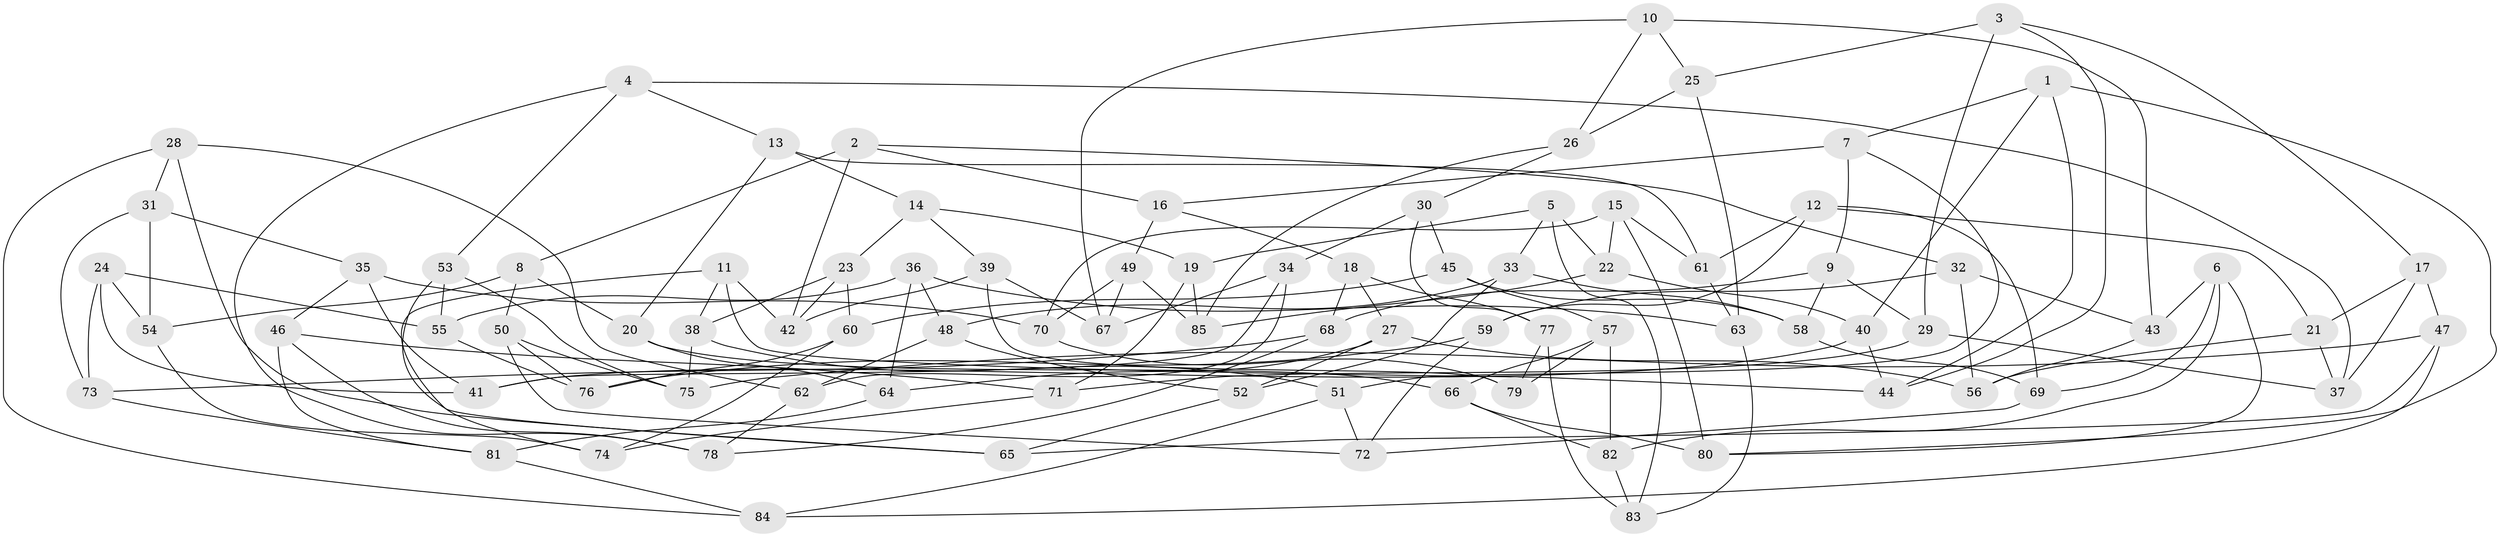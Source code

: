 // coarse degree distribution, {6: 0.5283018867924528, 5: 0.07547169811320754, 4: 0.3584905660377358, 3: 0.03773584905660377}
// Generated by graph-tools (version 1.1) at 2025/24/03/03/25 07:24:29]
// undirected, 85 vertices, 170 edges
graph export_dot {
graph [start="1"]
  node [color=gray90,style=filled];
  1;
  2;
  3;
  4;
  5;
  6;
  7;
  8;
  9;
  10;
  11;
  12;
  13;
  14;
  15;
  16;
  17;
  18;
  19;
  20;
  21;
  22;
  23;
  24;
  25;
  26;
  27;
  28;
  29;
  30;
  31;
  32;
  33;
  34;
  35;
  36;
  37;
  38;
  39;
  40;
  41;
  42;
  43;
  44;
  45;
  46;
  47;
  48;
  49;
  50;
  51;
  52;
  53;
  54;
  55;
  56;
  57;
  58;
  59;
  60;
  61;
  62;
  63;
  64;
  65;
  66;
  67;
  68;
  69;
  70;
  71;
  72;
  73;
  74;
  75;
  76;
  77;
  78;
  79;
  80;
  81;
  82;
  83;
  84;
  85;
  1 -- 40;
  1 -- 7;
  1 -- 80;
  1 -- 44;
  2 -- 32;
  2 -- 42;
  2 -- 16;
  2 -- 8;
  3 -- 17;
  3 -- 29;
  3 -- 44;
  3 -- 25;
  4 -- 37;
  4 -- 78;
  4 -- 13;
  4 -- 53;
  5 -- 22;
  5 -- 83;
  5 -- 33;
  5 -- 19;
  6 -- 80;
  6 -- 69;
  6 -- 43;
  6 -- 82;
  7 -- 9;
  7 -- 16;
  7 -- 51;
  8 -- 54;
  8 -- 20;
  8 -- 50;
  9 -- 68;
  9 -- 29;
  9 -- 58;
  10 -- 67;
  10 -- 43;
  10 -- 25;
  10 -- 26;
  11 -- 74;
  11 -- 38;
  11 -- 44;
  11 -- 42;
  12 -- 69;
  12 -- 21;
  12 -- 59;
  12 -- 61;
  13 -- 20;
  13 -- 14;
  13 -- 61;
  14 -- 23;
  14 -- 19;
  14 -- 39;
  15 -- 22;
  15 -- 61;
  15 -- 80;
  15 -- 70;
  16 -- 49;
  16 -- 18;
  17 -- 47;
  17 -- 21;
  17 -- 37;
  18 -- 68;
  18 -- 77;
  18 -- 27;
  19 -- 85;
  19 -- 71;
  20 -- 66;
  20 -- 64;
  21 -- 56;
  21 -- 37;
  22 -- 40;
  22 -- 85;
  23 -- 38;
  23 -- 42;
  23 -- 60;
  24 -- 73;
  24 -- 41;
  24 -- 54;
  24 -- 55;
  25 -- 63;
  25 -- 26;
  26 -- 85;
  26 -- 30;
  27 -- 52;
  27 -- 64;
  27 -- 56;
  28 -- 31;
  28 -- 62;
  28 -- 65;
  28 -- 84;
  29 -- 37;
  29 -- 71;
  30 -- 77;
  30 -- 45;
  30 -- 34;
  31 -- 35;
  31 -- 54;
  31 -- 73;
  32 -- 56;
  32 -- 59;
  32 -- 43;
  33 -- 48;
  33 -- 58;
  33 -- 52;
  34 -- 62;
  34 -- 41;
  34 -- 67;
  35 -- 46;
  35 -- 70;
  35 -- 41;
  36 -- 63;
  36 -- 48;
  36 -- 55;
  36 -- 64;
  38 -- 51;
  38 -- 75;
  39 -- 67;
  39 -- 42;
  39 -- 79;
  40 -- 44;
  40 -- 41;
  43 -- 56;
  45 -- 57;
  45 -- 60;
  45 -- 58;
  46 -- 81;
  46 -- 71;
  46 -- 78;
  47 -- 65;
  47 -- 84;
  47 -- 75;
  48 -- 62;
  48 -- 52;
  49 -- 67;
  49 -- 85;
  49 -- 70;
  50 -- 76;
  50 -- 72;
  50 -- 75;
  51 -- 72;
  51 -- 84;
  52 -- 65;
  53 -- 75;
  53 -- 65;
  53 -- 55;
  54 -- 74;
  55 -- 76;
  57 -- 79;
  57 -- 66;
  57 -- 82;
  58 -- 69;
  59 -- 76;
  59 -- 72;
  60 -- 74;
  60 -- 76;
  61 -- 63;
  62 -- 78;
  63 -- 83;
  64 -- 81;
  66 -- 80;
  66 -- 82;
  68 -- 73;
  68 -- 78;
  69 -- 72;
  70 -- 79;
  71 -- 74;
  73 -- 81;
  77 -- 83;
  77 -- 79;
  81 -- 84;
  82 -- 83;
}
